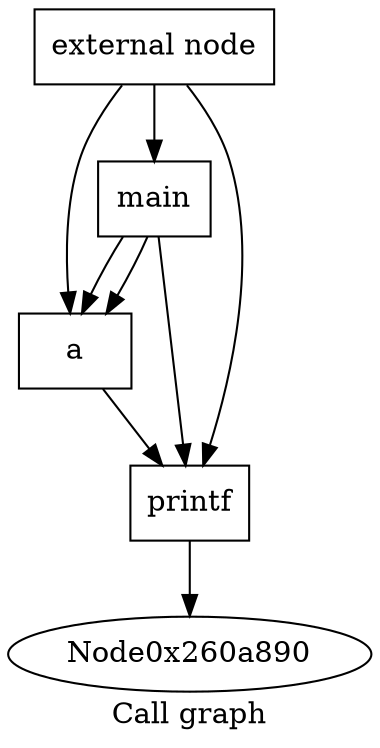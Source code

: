 digraph "Call graph" {
	label="Call graph";

	Node0x260a860 [shape=record,label="{external node}"];
	Node0x260a860 -> Node0x260a900;
	Node0x260a860 -> Node0x260a9a0;
	Node0x260a860 -> Node0x260ae50;
	Node0x260a900 [shape=record,label="{a}"];
	Node0x260a900 -> Node0x260a9a0;
	Node0x260a9a0 [shape=record,label="{printf}"];
	Node0x260a9a0 -> Node0x260a890;
	Node0x260ae50 [shape=record,label="{main}"];
	Node0x260ae50 -> Node0x260a900;
	Node0x260ae50 -> Node0x260a9a0;
	Node0x260ae50 -> Node0x260a900;
}
